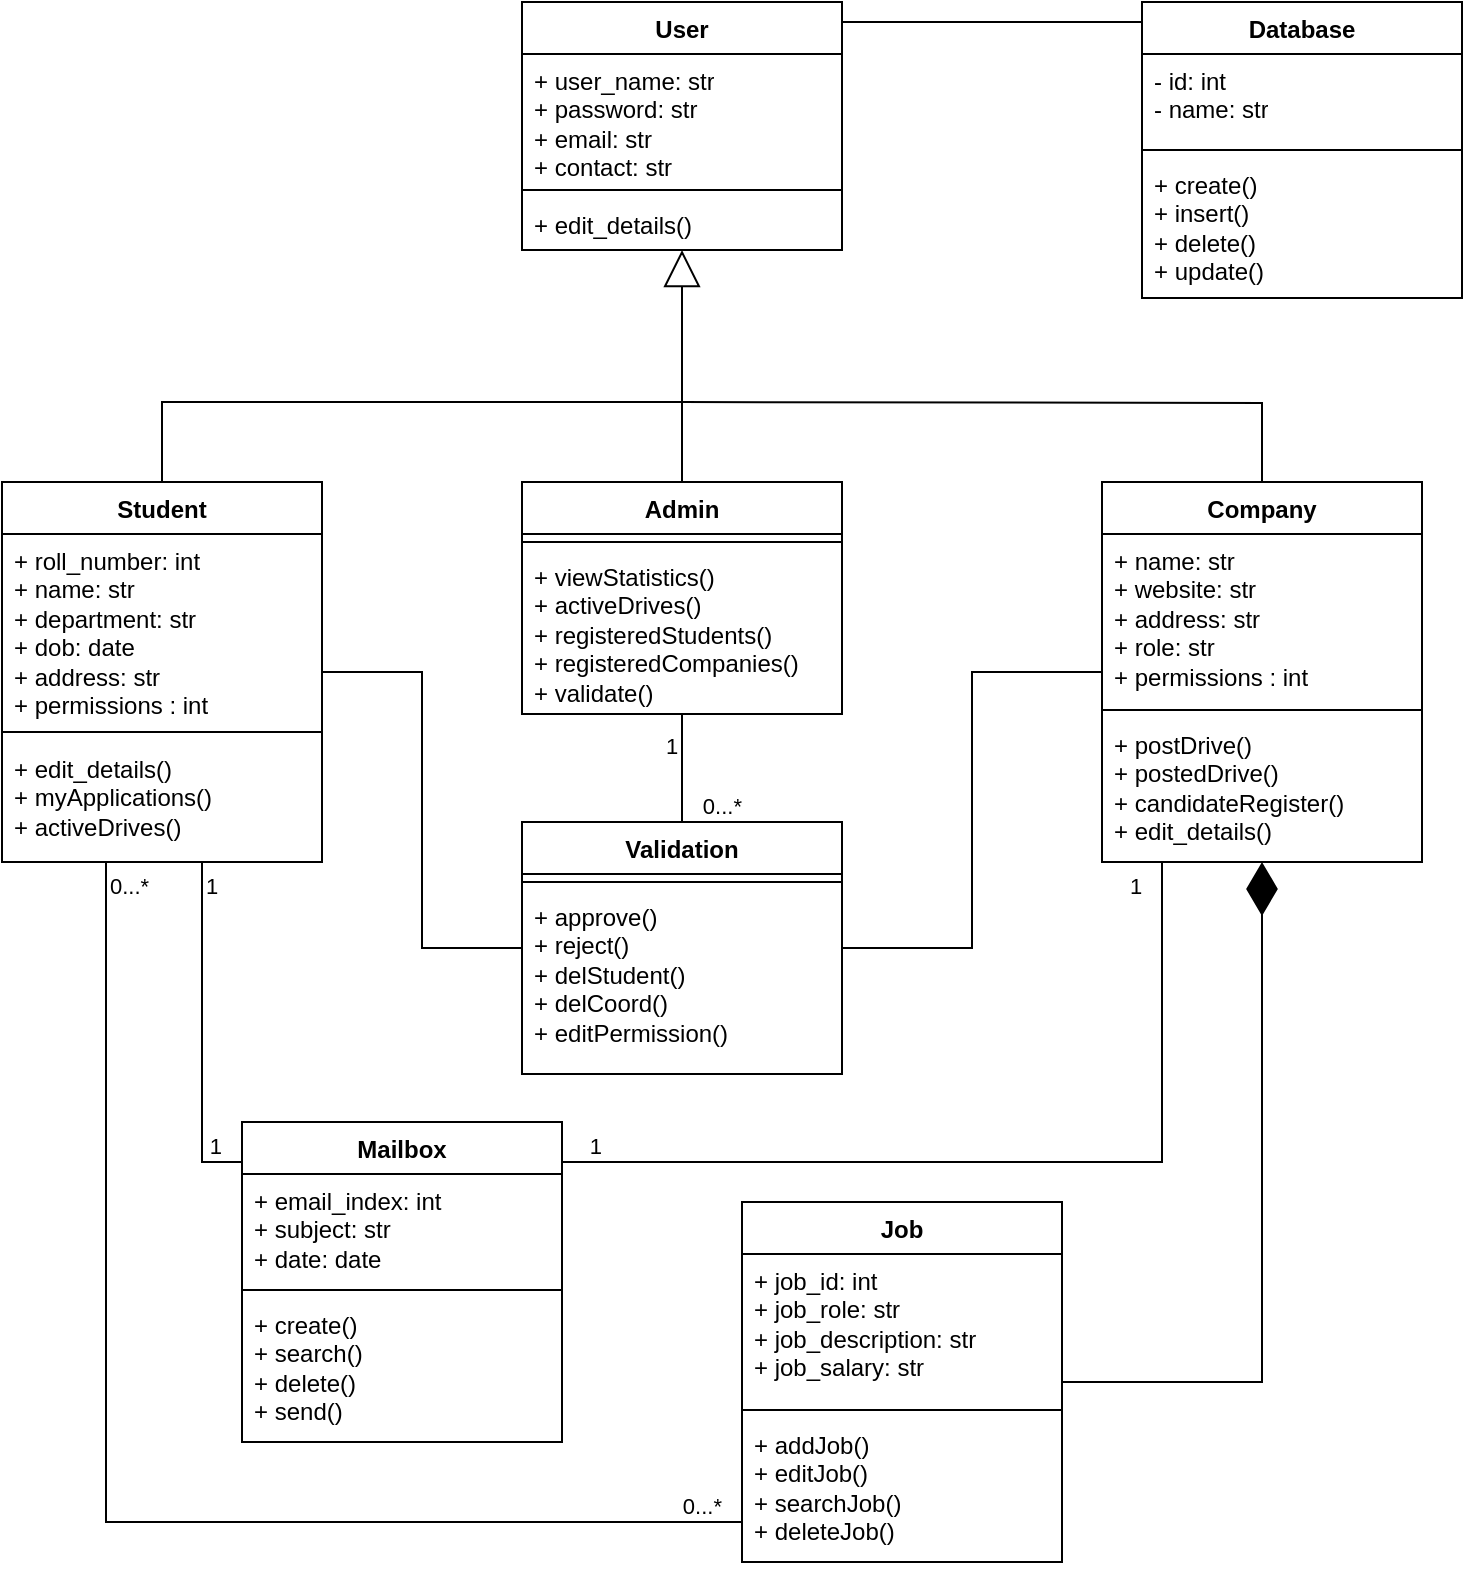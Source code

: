 <mxfile version="21.2.9" type="device">
  <diagram name="Page-1" id="qGRGRafwyoV3ThVmlI8I">
    <mxGraphModel dx="1502" dy="573" grid="1" gridSize="10" guides="1" tooltips="1" connect="1" arrows="1" fold="1" page="1" pageScale="1" pageWidth="827" pageHeight="1169" math="0" shadow="0">
      <root>
        <mxCell id="0" />
        <mxCell id="1" parent="0" />
        <mxCell id="efT1H9IHbkuEdNpOwblL-1" value="Student" style="swimlane;fontStyle=1;align=center;verticalAlign=top;childLayout=stackLayout;horizontal=1;startSize=26;horizontalStack=0;resizeParent=1;resizeParentMax=0;resizeLast=0;collapsible=1;marginBottom=0;whiteSpace=wrap;html=1;movable=1;resizable=1;rotatable=1;deletable=1;editable=1;locked=0;connectable=1;" parent="1" vertex="1">
          <mxGeometry x="48" y="340" width="160" height="190" as="geometry" />
        </mxCell>
        <mxCell id="efT1H9IHbkuEdNpOwblL-2" value="+ roll_number: int&lt;br&gt;+ name: str&lt;br&gt;+ department: str&lt;br&gt;+ dob: date&lt;br&gt;+ address: str&lt;br&gt;+ permissions : int" style="text;strokeColor=none;fillColor=none;align=left;verticalAlign=top;spacingLeft=4;spacingRight=4;overflow=hidden;rotatable=1;points=[[0,0.5],[1,0.5]];portConstraint=eastwest;whiteSpace=wrap;html=1;movable=1;resizable=1;deletable=1;editable=1;locked=0;connectable=1;" parent="efT1H9IHbkuEdNpOwblL-1" vertex="1">
          <mxGeometry y="26" width="160" height="94" as="geometry" />
        </mxCell>
        <mxCell id="efT1H9IHbkuEdNpOwblL-3" value="" style="line;strokeWidth=1;fillColor=none;align=left;verticalAlign=middle;spacingTop=-1;spacingLeft=3;spacingRight=3;rotatable=1;labelPosition=right;points=[];portConstraint=eastwest;strokeColor=inherit;movable=1;resizable=1;deletable=1;editable=1;locked=0;connectable=1;" parent="efT1H9IHbkuEdNpOwblL-1" vertex="1">
          <mxGeometry y="120" width="160" height="10" as="geometry" />
        </mxCell>
        <mxCell id="efT1H9IHbkuEdNpOwblL-4" value="+ edit_details()&lt;br&gt;+ myApplications()&lt;br&gt;+ activeDrives()" style="text;strokeColor=none;fillColor=none;align=left;verticalAlign=top;spacingLeft=4;spacingRight=4;overflow=hidden;rotatable=1;points=[[0,0.5],[1,0.5]];portConstraint=eastwest;whiteSpace=wrap;html=1;movable=1;resizable=1;deletable=1;editable=1;locked=0;connectable=1;" parent="efT1H9IHbkuEdNpOwblL-1" vertex="1">
          <mxGeometry y="130" width="160" height="60" as="geometry" />
        </mxCell>
        <mxCell id="efT1H9IHbkuEdNpOwblL-5" value="Admin" style="swimlane;fontStyle=1;align=center;verticalAlign=top;childLayout=stackLayout;horizontal=1;startSize=26;horizontalStack=0;resizeParent=1;resizeParentMax=0;resizeLast=0;collapsible=1;marginBottom=0;whiteSpace=wrap;html=1;movable=1;resizable=1;rotatable=1;deletable=1;editable=1;locked=0;connectable=1;" parent="1" vertex="1">
          <mxGeometry x="308" y="340" width="160" height="116" as="geometry" />
        </mxCell>
        <mxCell id="efT1H9IHbkuEdNpOwblL-7" value="" style="line;strokeWidth=1;fillColor=none;align=left;verticalAlign=middle;spacingTop=-1;spacingLeft=3;spacingRight=3;rotatable=1;labelPosition=right;points=[];portConstraint=eastwest;strokeColor=inherit;movable=1;resizable=1;deletable=1;editable=1;locked=0;connectable=1;" parent="efT1H9IHbkuEdNpOwblL-5" vertex="1">
          <mxGeometry y="26" width="160" height="8" as="geometry" />
        </mxCell>
        <mxCell id="efT1H9IHbkuEdNpOwblL-8" value="+ viewStatistics()&lt;br&gt;+ activeDrives()&lt;br&gt;+ registeredStudents()&lt;br&gt;+ registeredCompanies()&lt;br&gt;+ validate()" style="text;strokeColor=none;fillColor=none;align=left;verticalAlign=top;spacingLeft=4;spacingRight=4;overflow=hidden;rotatable=1;points=[[0,0.5],[1,0.5]];portConstraint=eastwest;whiteSpace=wrap;html=1;movable=1;resizable=1;deletable=1;editable=1;locked=0;connectable=1;" parent="efT1H9IHbkuEdNpOwblL-5" vertex="1">
          <mxGeometry y="34" width="160" height="82" as="geometry" />
        </mxCell>
        <mxCell id="efT1H9IHbkuEdNpOwblL-9" value="Company" style="swimlane;fontStyle=1;align=center;verticalAlign=top;childLayout=stackLayout;horizontal=1;startSize=26;horizontalStack=0;resizeParent=1;resizeParentMax=0;resizeLast=0;collapsible=1;marginBottom=0;whiteSpace=wrap;html=1;movable=1;resizable=1;rotatable=1;deletable=1;editable=1;locked=0;connectable=1;" parent="1" vertex="1">
          <mxGeometry x="598" y="340" width="160" height="190" as="geometry" />
        </mxCell>
        <mxCell id="efT1H9IHbkuEdNpOwblL-10" value="+ name: str&lt;br&gt;+ website: str&lt;br&gt;+ address: str&lt;br&gt;+ role: str&lt;br&gt;+ permissions : int" style="text;strokeColor=none;fillColor=none;align=left;verticalAlign=top;spacingLeft=4;spacingRight=4;overflow=hidden;rotatable=1;points=[[0,0.5],[1,0.5]];portConstraint=eastwest;whiteSpace=wrap;html=1;movable=1;resizable=1;deletable=1;editable=1;locked=0;connectable=1;" parent="efT1H9IHbkuEdNpOwblL-9" vertex="1">
          <mxGeometry y="26" width="160" height="84" as="geometry" />
        </mxCell>
        <mxCell id="efT1H9IHbkuEdNpOwblL-11" value="" style="line;strokeWidth=1;fillColor=none;align=left;verticalAlign=middle;spacingTop=-1;spacingLeft=3;spacingRight=3;rotatable=1;labelPosition=right;points=[];portConstraint=eastwest;strokeColor=inherit;movable=1;resizable=1;deletable=1;editable=1;locked=0;connectable=1;" parent="efT1H9IHbkuEdNpOwblL-9" vertex="1">
          <mxGeometry y="110" width="160" height="8" as="geometry" />
        </mxCell>
        <mxCell id="efT1H9IHbkuEdNpOwblL-12" value="+ postDrive()&lt;br&gt;+ postedDrive()&lt;br&gt;+ candidateRegister()&lt;br&gt;+ edit_details()" style="text;strokeColor=none;fillColor=none;align=left;verticalAlign=top;spacingLeft=4;spacingRight=4;overflow=hidden;rotatable=1;points=[[0,0.5],[1,0.5]];portConstraint=eastwest;whiteSpace=wrap;html=1;movable=1;resizable=1;deletable=1;editable=1;locked=0;connectable=1;" parent="efT1H9IHbkuEdNpOwblL-9" vertex="1">
          <mxGeometry y="118" width="160" height="72" as="geometry" />
        </mxCell>
        <mxCell id="efT1H9IHbkuEdNpOwblL-13" value="Job" style="swimlane;fontStyle=1;align=center;verticalAlign=top;childLayout=stackLayout;horizontal=1;startSize=26;horizontalStack=0;resizeParent=1;resizeParentMax=0;resizeLast=0;collapsible=1;marginBottom=0;whiteSpace=wrap;html=1;movable=1;resizable=1;rotatable=1;deletable=1;editable=1;locked=0;connectable=1;" parent="1" vertex="1">
          <mxGeometry x="418" y="700" width="160" height="180" as="geometry" />
        </mxCell>
        <mxCell id="efT1H9IHbkuEdNpOwblL-14" value="+ job_id: int&lt;br&gt;+ job_role: str&lt;br&gt;+ job_description: str&lt;br&gt;+ job_salary: str" style="text;strokeColor=none;fillColor=none;align=left;verticalAlign=top;spacingLeft=4;spacingRight=4;overflow=hidden;rotatable=1;points=[[0,0.5],[1,0.5]];portConstraint=eastwest;whiteSpace=wrap;html=1;movable=1;resizable=1;deletable=1;editable=1;locked=0;connectable=1;" parent="efT1H9IHbkuEdNpOwblL-13" vertex="1">
          <mxGeometry y="26" width="160" height="74" as="geometry" />
        </mxCell>
        <mxCell id="efT1H9IHbkuEdNpOwblL-15" value="" style="line;strokeWidth=1;fillColor=none;align=left;verticalAlign=middle;spacingTop=-1;spacingLeft=3;spacingRight=3;rotatable=1;labelPosition=right;points=[];portConstraint=eastwest;strokeColor=inherit;movable=1;resizable=1;deletable=1;editable=1;locked=0;connectable=1;" parent="efT1H9IHbkuEdNpOwblL-13" vertex="1">
          <mxGeometry y="100" width="160" height="8" as="geometry" />
        </mxCell>
        <mxCell id="efT1H9IHbkuEdNpOwblL-16" value="+ addJob()&lt;br&gt;+ editJob()&lt;br&gt;+ searchJob()&lt;br&gt;+ deleteJob()" style="text;strokeColor=none;fillColor=none;align=left;verticalAlign=top;spacingLeft=4;spacingRight=4;overflow=hidden;rotatable=1;points=[[0,0.5],[1,0.5]];portConstraint=eastwest;whiteSpace=wrap;html=1;movable=1;resizable=1;deletable=1;editable=1;locked=0;connectable=1;" parent="efT1H9IHbkuEdNpOwblL-13" vertex="1">
          <mxGeometry y="108" width="160" height="72" as="geometry" />
        </mxCell>
        <mxCell id="efT1H9IHbkuEdNpOwblL-21" value="Validation" style="swimlane;fontStyle=1;align=center;verticalAlign=top;childLayout=stackLayout;horizontal=1;startSize=26;horizontalStack=0;resizeParent=1;resizeParentMax=0;resizeLast=0;collapsible=1;marginBottom=0;whiteSpace=wrap;html=1;movable=1;resizable=1;rotatable=1;deletable=1;editable=1;locked=0;connectable=1;" parent="1" vertex="1">
          <mxGeometry x="308" y="510" width="160" height="126" as="geometry" />
        </mxCell>
        <mxCell id="efT1H9IHbkuEdNpOwblL-23" value="" style="line;strokeWidth=1;fillColor=none;align=left;verticalAlign=middle;spacingTop=-1;spacingLeft=3;spacingRight=3;rotatable=1;labelPosition=right;points=[];portConstraint=eastwest;strokeColor=inherit;movable=1;resizable=1;deletable=1;editable=1;locked=0;connectable=1;" parent="efT1H9IHbkuEdNpOwblL-21" vertex="1">
          <mxGeometry y="26" width="160" height="8" as="geometry" />
        </mxCell>
        <mxCell id="efT1H9IHbkuEdNpOwblL-24" value="+ approve()&lt;br&gt;+ reject()&lt;br&gt;+ delStudent()&lt;br&gt;+ delCoord()&lt;br&gt;+ editPermission()&lt;br&gt;" style="text;strokeColor=none;fillColor=none;align=left;verticalAlign=top;spacingLeft=4;spacingRight=4;overflow=hidden;rotatable=1;points=[[0,0.5],[1,0.5]];portConstraint=eastwest;whiteSpace=wrap;html=1;movable=1;resizable=1;deletable=1;editable=1;locked=0;connectable=1;" parent="efT1H9IHbkuEdNpOwblL-21" vertex="1">
          <mxGeometry y="34" width="160" height="92" as="geometry" />
        </mxCell>
        <mxCell id="efT1H9IHbkuEdNpOwblL-29" value="Mailbox" style="swimlane;fontStyle=1;align=center;verticalAlign=top;childLayout=stackLayout;horizontal=1;startSize=26;horizontalStack=0;resizeParent=1;resizeParentMax=0;resizeLast=0;collapsible=1;marginBottom=0;whiteSpace=wrap;html=1;movable=1;resizable=1;rotatable=1;deletable=1;editable=1;locked=0;connectable=1;fillColor=none;" parent="1" vertex="1">
          <mxGeometry x="168" y="660" width="160" height="160" as="geometry" />
        </mxCell>
        <mxCell id="efT1H9IHbkuEdNpOwblL-30" value="+ email_index: int&lt;br&gt;+ subject: str&lt;br&gt;+ date: date&lt;br&gt;&amp;nbsp;" style="text;strokeColor=none;fillColor=none;align=left;verticalAlign=top;spacingLeft=4;spacingRight=4;overflow=hidden;rotatable=1;points=[[0,0.5],[1,0.5]];portConstraint=eastwest;whiteSpace=wrap;html=1;movable=1;resizable=1;deletable=1;editable=1;locked=0;connectable=1;" parent="efT1H9IHbkuEdNpOwblL-29" vertex="1">
          <mxGeometry y="26" width="160" height="54" as="geometry" />
        </mxCell>
        <mxCell id="efT1H9IHbkuEdNpOwblL-31" value="" style="line;strokeWidth=1;fillColor=none;align=left;verticalAlign=middle;spacingTop=-1;spacingLeft=3;spacingRight=3;rotatable=1;labelPosition=right;points=[];portConstraint=eastwest;strokeColor=inherit;movable=1;resizable=1;deletable=1;editable=1;locked=0;connectable=1;" parent="efT1H9IHbkuEdNpOwblL-29" vertex="1">
          <mxGeometry y="80" width="160" height="8" as="geometry" />
        </mxCell>
        <mxCell id="efT1H9IHbkuEdNpOwblL-32" value="+ create()&lt;br&gt;+ search()&lt;br&gt;+ delete()&lt;br&gt;+ send()&amp;nbsp;" style="text;strokeColor=none;fillColor=none;align=left;verticalAlign=top;spacingLeft=4;spacingRight=4;overflow=hidden;rotatable=1;points=[[0,0.5],[1,0.5]];portConstraint=eastwest;whiteSpace=wrap;html=1;movable=1;resizable=1;deletable=1;editable=1;locked=0;connectable=1;" parent="efT1H9IHbkuEdNpOwblL-29" vertex="1">
          <mxGeometry y="88" width="160" height="72" as="geometry" />
        </mxCell>
        <mxCell id="efT1H9IHbkuEdNpOwblL-33" value="User" style="swimlane;fontStyle=1;align=center;verticalAlign=top;childLayout=stackLayout;horizontal=1;startSize=26;horizontalStack=0;resizeParent=1;resizeParentMax=0;resizeLast=0;collapsible=1;marginBottom=0;whiteSpace=wrap;html=1;movable=1;resizable=1;rotatable=1;deletable=1;editable=1;locked=0;connectable=1;" parent="1" vertex="1">
          <mxGeometry x="308" y="100" width="160" height="124" as="geometry" />
        </mxCell>
        <mxCell id="efT1H9IHbkuEdNpOwblL-34" value="+ user_name: str&lt;br&gt;+ password: str&lt;br&gt;+ email: str&lt;br&gt;+ contact: str" style="text;strokeColor=none;fillColor=none;align=left;verticalAlign=top;spacingLeft=4;spacingRight=4;overflow=hidden;rotatable=1;points=[[0,0.5],[1,0.5]];portConstraint=eastwest;whiteSpace=wrap;html=1;movable=1;resizable=1;deletable=1;editable=1;locked=0;connectable=1;" parent="efT1H9IHbkuEdNpOwblL-33" vertex="1">
          <mxGeometry y="26" width="160" height="64" as="geometry" />
        </mxCell>
        <mxCell id="efT1H9IHbkuEdNpOwblL-35" value="" style="line;strokeWidth=1;fillColor=none;align=left;verticalAlign=middle;spacingTop=-1;spacingLeft=3;spacingRight=3;rotatable=1;labelPosition=right;points=[];portConstraint=eastwest;strokeColor=inherit;movable=1;resizable=1;deletable=1;editable=1;locked=0;connectable=1;" parent="efT1H9IHbkuEdNpOwblL-33" vertex="1">
          <mxGeometry y="90" width="160" height="8" as="geometry" />
        </mxCell>
        <mxCell id="efT1H9IHbkuEdNpOwblL-36" value="+ edit_details()&amp;nbsp;" style="text;strokeColor=none;fillColor=none;align=left;verticalAlign=top;spacingLeft=4;spacingRight=4;overflow=hidden;rotatable=1;points=[[0,0.5],[1,0.5]];portConstraint=eastwest;whiteSpace=wrap;html=1;movable=1;resizable=1;deletable=1;editable=1;locked=0;connectable=1;" parent="efT1H9IHbkuEdNpOwblL-33" vertex="1">
          <mxGeometry y="98" width="160" height="26" as="geometry" />
        </mxCell>
        <mxCell id="efT1H9IHbkuEdNpOwblL-37" value="Database" style="swimlane;fontStyle=1;align=center;verticalAlign=top;childLayout=stackLayout;horizontal=1;startSize=26;horizontalStack=0;resizeParent=1;resizeParentMax=0;resizeLast=0;collapsible=1;marginBottom=0;whiteSpace=wrap;html=1;movable=1;resizable=1;rotatable=1;deletable=1;editable=1;locked=0;connectable=1;" parent="1" vertex="1">
          <mxGeometry x="618" y="100" width="160" height="148" as="geometry" />
        </mxCell>
        <mxCell id="efT1H9IHbkuEdNpOwblL-38" value="- id: int&lt;br&gt;- name: str" style="text;strokeColor=none;fillColor=none;align=left;verticalAlign=top;spacingLeft=4;spacingRight=4;overflow=hidden;rotatable=1;points=[[0,0.5],[1,0.5]];portConstraint=eastwest;whiteSpace=wrap;html=1;movable=1;resizable=1;deletable=1;editable=1;locked=0;connectable=1;" parent="efT1H9IHbkuEdNpOwblL-37" vertex="1">
          <mxGeometry y="26" width="160" height="44" as="geometry" />
        </mxCell>
        <mxCell id="efT1H9IHbkuEdNpOwblL-39" value="" style="line;strokeWidth=1;fillColor=none;align=left;verticalAlign=middle;spacingTop=-1;spacingLeft=3;spacingRight=3;rotatable=1;labelPosition=right;points=[];portConstraint=eastwest;strokeColor=inherit;movable=1;resizable=1;deletable=1;editable=1;locked=0;connectable=1;" parent="efT1H9IHbkuEdNpOwblL-37" vertex="1">
          <mxGeometry y="70" width="160" height="8" as="geometry" />
        </mxCell>
        <mxCell id="efT1H9IHbkuEdNpOwblL-40" value="+ create()&lt;br&gt;+ insert()&lt;br&gt;+ delete()&lt;br&gt;+ update()&lt;br&gt;" style="text;strokeColor=none;fillColor=none;align=left;verticalAlign=top;spacingLeft=4;spacingRight=4;overflow=hidden;rotatable=1;points=[[0,0.5],[1,0.5]];portConstraint=eastwest;whiteSpace=wrap;html=1;movable=1;resizable=1;deletable=1;editable=1;locked=0;connectable=1;" parent="efT1H9IHbkuEdNpOwblL-37" vertex="1">
          <mxGeometry y="78" width="160" height="70" as="geometry" />
        </mxCell>
        <mxCell id="efT1H9IHbkuEdNpOwblL-42" value="" style="endArrow=block;endSize=16;endFill=0;html=1;rounded=0;exitX=0.5;exitY=0;exitDx=0;exitDy=0;movable=1;resizable=1;rotatable=1;deletable=1;editable=1;locked=0;connectable=1;" parent="1" source="efT1H9IHbkuEdNpOwblL-1" target="efT1H9IHbkuEdNpOwblL-36" edge="1">
          <mxGeometry width="160" relative="1" as="geometry">
            <mxPoint x="168" y="280" as="sourcePoint" />
            <mxPoint x="328" y="280" as="targetPoint" />
            <Array as="points">
              <mxPoint x="128" y="300" />
              <mxPoint x="388" y="300" />
            </Array>
          </mxGeometry>
        </mxCell>
        <mxCell id="efT1H9IHbkuEdNpOwblL-55" value="" style="endArrow=none;html=1;edgeStyle=orthogonalEdgeStyle;rounded=0;entryX=0.5;entryY=0;entryDx=0;entryDy=0;movable=1;resizable=1;rotatable=1;deletable=1;editable=1;locked=0;connectable=1;" parent="1" target="efT1H9IHbkuEdNpOwblL-9" edge="1">
          <mxGeometry relative="1" as="geometry">
            <mxPoint x="388" y="300" as="sourcePoint" />
            <mxPoint x="708" y="290" as="targetPoint" />
          </mxGeometry>
        </mxCell>
        <mxCell id="KQDlxPyvR3qcmhoH2UGJ-2" value="" style="endArrow=none;html=1;rounded=0;exitX=0.5;exitY=0;exitDx=0;exitDy=0;movable=1;resizable=1;rotatable=1;deletable=1;editable=1;locked=0;connectable=1;" parent="1" source="efT1H9IHbkuEdNpOwblL-5" edge="1">
          <mxGeometry width="50" height="50" relative="1" as="geometry">
            <mxPoint x="418" y="350" as="sourcePoint" />
            <mxPoint x="388" y="300" as="targetPoint" />
          </mxGeometry>
        </mxCell>
        <mxCell id="KQDlxPyvR3qcmhoH2UGJ-5" value="" style="endArrow=none;html=1;edgeStyle=orthogonalEdgeStyle;rounded=0;" parent="1" source="efT1H9IHbkuEdNpOwblL-1" target="efT1H9IHbkuEdNpOwblL-29" edge="1">
          <mxGeometry relative="1" as="geometry">
            <mxPoint x="148" y="560" as="sourcePoint" />
            <mxPoint x="548" y="780" as="targetPoint" />
            <Array as="points">
              <mxPoint x="148" y="680" />
            </Array>
          </mxGeometry>
        </mxCell>
        <mxCell id="KQDlxPyvR3qcmhoH2UGJ-6" value="1" style="edgeLabel;resizable=0;html=1;align=left;verticalAlign=bottom;" parent="KQDlxPyvR3qcmhoH2UGJ-5" connectable="0" vertex="1">
          <mxGeometry x="-1" relative="1" as="geometry">
            <mxPoint y="20" as="offset" />
          </mxGeometry>
        </mxCell>
        <mxCell id="KQDlxPyvR3qcmhoH2UGJ-7" value="1" style="edgeLabel;resizable=0;html=1;align=right;verticalAlign=bottom;" parent="KQDlxPyvR3qcmhoH2UGJ-5" connectable="0" vertex="1">
          <mxGeometry x="1" relative="1" as="geometry">
            <mxPoint x="-10" as="offset" />
          </mxGeometry>
        </mxCell>
        <mxCell id="KQDlxPyvR3qcmhoH2UGJ-8" value="" style="endArrow=none;html=1;edgeStyle=orthogonalEdgeStyle;rounded=0;" parent="1" source="efT1H9IHbkuEdNpOwblL-29" target="efT1H9IHbkuEdNpOwblL-9" edge="1">
          <mxGeometry relative="1" as="geometry">
            <mxPoint x="408" y="690" as="sourcePoint" />
            <mxPoint x="568" y="690" as="targetPoint" />
            <Array as="points">
              <mxPoint x="628" y="680" />
            </Array>
          </mxGeometry>
        </mxCell>
        <mxCell id="KQDlxPyvR3qcmhoH2UGJ-9" value="1" style="edgeLabel;resizable=0;html=1;align=left;verticalAlign=bottom;" parent="KQDlxPyvR3qcmhoH2UGJ-8" connectable="0" vertex="1">
          <mxGeometry x="-1" relative="1" as="geometry">
            <mxPoint x="282" y="-130" as="offset" />
          </mxGeometry>
        </mxCell>
        <mxCell id="KQDlxPyvR3qcmhoH2UGJ-10" value="1" style="edgeLabel;resizable=0;html=1;align=right;verticalAlign=bottom;" parent="KQDlxPyvR3qcmhoH2UGJ-8" connectable="0" vertex="1">
          <mxGeometry x="1" relative="1" as="geometry">
            <mxPoint x="-280" y="150" as="offset" />
          </mxGeometry>
        </mxCell>
        <mxCell id="KQDlxPyvR3qcmhoH2UGJ-11" value="" style="endArrow=diamondThin;endFill=1;endSize=24;html=1;rounded=0;" parent="1" source="efT1H9IHbkuEdNpOwblL-13" target="efT1H9IHbkuEdNpOwblL-9" edge="1">
          <mxGeometry width="160" relative="1" as="geometry">
            <mxPoint x="418" y="630" as="sourcePoint" />
            <mxPoint x="688" y="530" as="targetPoint" />
            <Array as="points">
              <mxPoint x="678" y="790" />
            </Array>
          </mxGeometry>
        </mxCell>
        <mxCell id="KQDlxPyvR3qcmhoH2UGJ-13" value="" style="endArrow=none;html=1;edgeStyle=orthogonalEdgeStyle;rounded=0;" parent="1" source="efT1H9IHbkuEdNpOwblL-21" target="efT1H9IHbkuEdNpOwblL-5" edge="1">
          <mxGeometry relative="1" as="geometry">
            <mxPoint x="418" y="570" as="sourcePoint" />
            <mxPoint x="578" y="570" as="targetPoint" />
          </mxGeometry>
        </mxCell>
        <mxCell id="KQDlxPyvR3qcmhoH2UGJ-14" value="1" style="edgeLabel;resizable=0;html=1;align=left;verticalAlign=bottom;" parent="KQDlxPyvR3qcmhoH2UGJ-13" connectable="0" vertex="1">
          <mxGeometry x="-1" relative="1" as="geometry">
            <mxPoint x="-10" y="-30" as="offset" />
          </mxGeometry>
        </mxCell>
        <mxCell id="KQDlxPyvR3qcmhoH2UGJ-15" value="0...*" style="edgeLabel;resizable=0;html=1;align=right;verticalAlign=bottom;" parent="KQDlxPyvR3qcmhoH2UGJ-13" connectable="0" vertex="1">
          <mxGeometry x="1" relative="1" as="geometry">
            <mxPoint x="30" y="54" as="offset" />
          </mxGeometry>
        </mxCell>
        <mxCell id="KQDlxPyvR3qcmhoH2UGJ-16" value="" style="endArrow=none;html=1;edgeStyle=orthogonalEdgeStyle;rounded=0;" parent="1" source="efT1H9IHbkuEdNpOwblL-1" target="efT1H9IHbkuEdNpOwblL-21" edge="1">
          <mxGeometry relative="1" as="geometry">
            <mxPoint x="398" y="600" as="sourcePoint" />
            <mxPoint x="558" y="600" as="targetPoint" />
          </mxGeometry>
        </mxCell>
        <mxCell id="KQDlxPyvR3qcmhoH2UGJ-19" value="" style="endArrow=none;html=1;edgeStyle=orthogonalEdgeStyle;rounded=0;" parent="1" source="efT1H9IHbkuEdNpOwblL-9" target="efT1H9IHbkuEdNpOwblL-21" edge="1">
          <mxGeometry relative="1" as="geometry">
            <mxPoint x="218" y="445" as="sourcePoint" />
            <mxPoint x="318" y="583" as="targetPoint" />
          </mxGeometry>
        </mxCell>
        <mxCell id="KQDlxPyvR3qcmhoH2UGJ-23" value="" style="endArrow=none;html=1;edgeStyle=orthogonalEdgeStyle;rounded=0;" parent="1" source="efT1H9IHbkuEdNpOwblL-1" target="efT1H9IHbkuEdNpOwblL-13" edge="1">
          <mxGeometry relative="1" as="geometry">
            <mxPoint x="328" y="680" as="sourcePoint" />
            <mxPoint x="328" y="840" as="targetPoint" />
            <Array as="points">
              <mxPoint x="100" y="860" />
            </Array>
          </mxGeometry>
        </mxCell>
        <mxCell id="KQDlxPyvR3qcmhoH2UGJ-24" value="0...*" style="edgeLabel;resizable=0;html=1;align=left;verticalAlign=bottom;" parent="KQDlxPyvR3qcmhoH2UGJ-23" connectable="0" vertex="1">
          <mxGeometry x="-1" relative="1" as="geometry">
            <mxPoint y="20" as="offset" />
          </mxGeometry>
        </mxCell>
        <mxCell id="KQDlxPyvR3qcmhoH2UGJ-25" value="0...*" style="edgeLabel;resizable=0;html=1;align=right;verticalAlign=bottom;" parent="KQDlxPyvR3qcmhoH2UGJ-23" connectable="0" vertex="1">
          <mxGeometry x="1" relative="1" as="geometry">
            <mxPoint x="-10" as="offset" />
          </mxGeometry>
        </mxCell>
        <mxCell id="KQDlxPyvR3qcmhoH2UGJ-26" value="" style="endArrow=none;html=1;edgeStyle=orthogonalEdgeStyle;rounded=0;" parent="1" source="efT1H9IHbkuEdNpOwblL-33" target="efT1H9IHbkuEdNpOwblL-37" edge="1">
          <mxGeometry relative="1" as="geometry">
            <mxPoint x="378" y="230" as="sourcePoint" />
            <mxPoint x="568" y="162" as="targetPoint" />
            <Array as="points">
              <mxPoint x="538" y="110" />
              <mxPoint x="538" y="110" />
            </Array>
          </mxGeometry>
        </mxCell>
      </root>
    </mxGraphModel>
  </diagram>
</mxfile>
